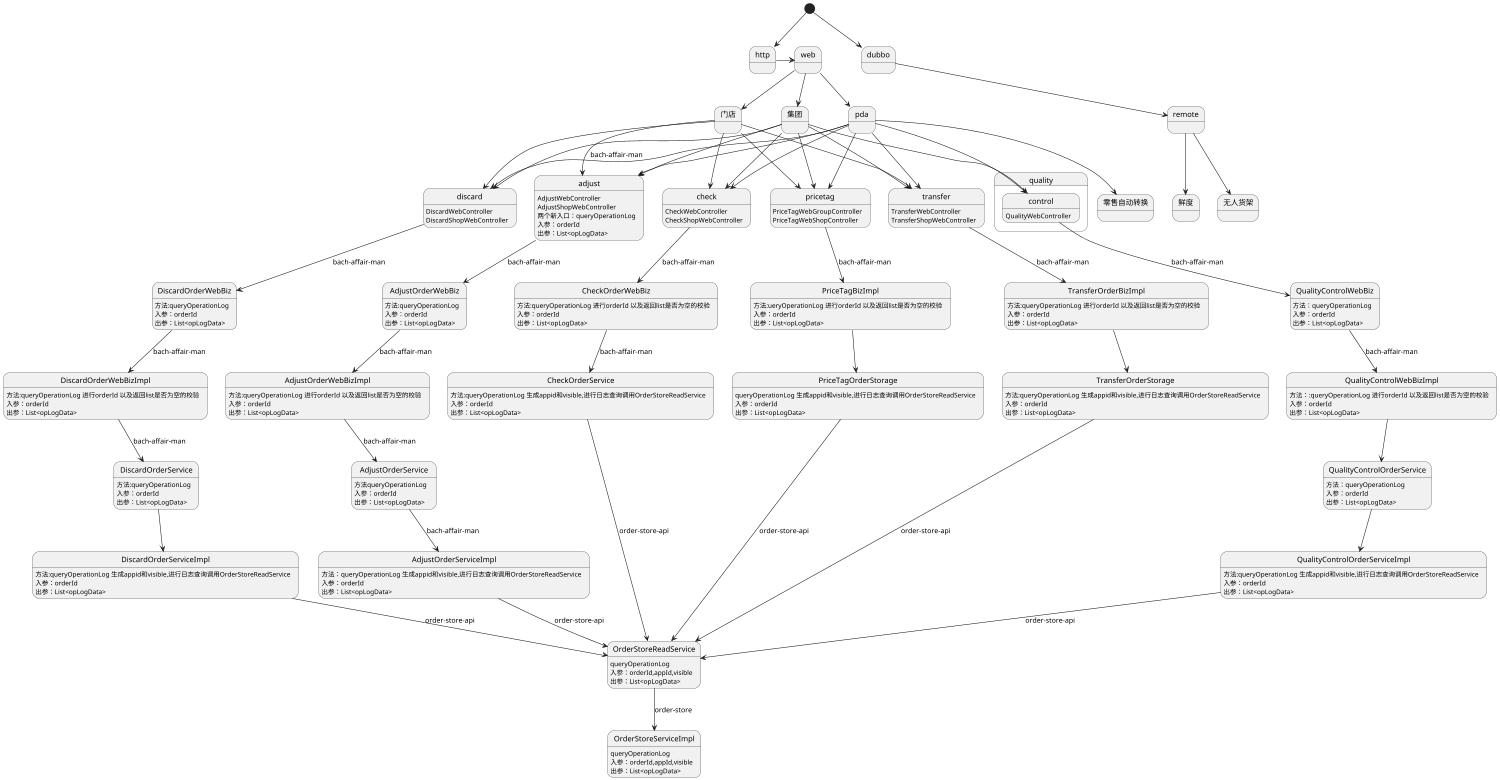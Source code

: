 @startuml
scale 1500 width
[*]-->http

[*]-->dubbo
http->web

dubbo-->remote

remote  --> 鲜度
remote  --> 无人货架
web  --> 门店



门店 -->adjust:bach-affair-man
adjust :AdjustWebController\nAdjustShopWebController\n两个新入口：queryOperationLog\n入参：orderId\n出参：List<opLogData>

adjust-->AdjustOrderWebBiz:bach-affair-man
AdjustOrderWebBiz:方法:queryOperationLog\n入参：orderId\n出参：List<opLogData>


AdjustOrderWebBiz-->AdjustOrderWebBizImpl:bach-affair-man
AdjustOrderWebBizImpl:方法:queryOperationLog 进行orderId 以及返回list是否为空的校验\n入参：orderId\n出参：List<opLogData>

AdjustOrderWebBizImpl-->AdjustOrderService:bach-affair-man
AdjustOrderService:方法queryOperationLog \n入参：orderId\n出参：List<opLogData>

AdjustOrderService-->AdjustOrderServiceImpl:bach-affair-man
AdjustOrderServiceImpl:方法：queryOperationLog 生成appid和visible,进行日志查询调用OrderStoreReadService\n入参：orderId\n出参：List<opLogData>

AdjustOrderServiceImpl-->OrderStoreReadService:order-store-api
OrderStoreReadService:queryOperationLog\n入参：orderId,appId,visible\n出参：List<opLogData>

OrderStoreReadService-->OrderStoreServiceImpl:order-store
OrderStoreServiceImpl:queryOperationLog\n入参：orderId,appId,visible\n出参：List<opLogData>



门店 -->check
check:CheckWebController\nCheckShopWebController

check-->CheckOrderWebBiz:bach-affair-man
CheckOrderWebBiz:方法:queryOperationLog 进行orderId 以及返回list是否为空的校验\n入参：orderId\n出参：List<opLogData>
CheckOrderWebBiz-->CheckOrderService:bach-affair-man
CheckOrderService:方法:queryOperationLog 生成appid和visible,进行日志查询调用OrderStoreReadService\n入参：orderId\n出参：List<opLogData>
CheckOrderService-->OrderStoreReadService:order-store-api


门店 -->discard
discard:DiscardWebController\nDiscardShopWebController
discard-->DiscardOrderWebBiz:bach-affair-man
DiscardOrderWebBiz:方法:queryOperationLog\n入参：orderId\n出参：List<opLogData>
DiscardOrderWebBiz-->DiscardOrderWebBizImpl:bach-affair-man
DiscardOrderWebBizImpl:方法:queryOperationLog 进行orderId 以及返回list是否为空的校验\n入参：orderId\n出参：List<opLogData>
DiscardOrderWebBizImpl-->DiscardOrderService:bach-affair-man
DiscardOrderService:方法:queryOperationLog\n入参：orderId\n出参：List<opLogData>
DiscardOrderService-->DiscardOrderServiceImpl
DiscardOrderServiceImpl:方法:queryOperationLog 生成appid和visible,进行日志查询调用OrderStoreReadService\n入参：orderId\n出参：List<opLogData>
DiscardOrderServiceImpl-->OrderStoreReadService:order-store-api

门店 -->pricetag
pricetag:PriceTagWebGroupController\nPriceTagWebShopController

pricetag-->PriceTagBizImpl:bach-affair-man
PriceTagBizImpl:方法:ueryOperationLog 进行orderId 以及返回list是否为空的校验\n入参：orderId\n出参：List<opLogData>
PriceTagBizImpl-->PriceTagOrderStorage
PriceTagOrderStorage:queryOperationLog 生成appid和visible,进行日志查询调用OrderStoreReadService\n入参：orderId\n出参：List<opLogData>
PriceTagOrderStorage-->OrderStoreReadService:order-store-api

门店 -->transfer
transfer : TransferWebController\nTransferShopWebController

transfer-->TransferOrderBizImpl:bach-affair-man
TransferOrderBizImpl:方法:queryOperationLog 进行orderId 以及返回list是否为空的校验\n入参：orderId\n出参：List<opLogData>
TransferOrderBizImpl-->TransferOrderStorage
TransferOrderStorage:方法:queryOperationLog 生成appid和visible,进行日志查询调用OrderStoreReadService\n入参：orderId\n出参：List<opLogData>
TransferOrderStorage-->OrderStoreReadService:order-store-api

web  --> 集团
集团 -->adjust
集团 -->check
集团 -->discard
集团 -->pricetag
集团 -->transfer
集团-->quality.control
quality.control:QualityWebController

quality.control-->QualityControlWebBiz:bach-affair-man
QualityControlWebBiz:方法：queryOperationLog\n入参：orderId\n出参：List<opLogData>
QualityControlWebBiz-->QualityControlWebBizImpl:bach-affair-man
QualityControlWebBizImpl:方法：:queryOperationLog 进行orderId 以及返回list是否为空的校验\n入参：orderId\n出参：List<opLogData>
QualityControlWebBizImpl-->QualityControlOrderService

QualityControlOrderService:方法：queryOperationLog\n入参：orderId\n出参：List<opLogData>
QualityControlOrderService-->QualityControlOrderServiceImpl
QualityControlOrderServiceImpl:方法:queryOperationLog 生成appid和visible,进行日志查询调用OrderStoreReadService\n入参：orderId\n出参：List<opLogData>
QualityControlOrderServiceImpl-->OrderStoreReadService:order-store-api

web  --> pda

pda -->adjust
pda -->check
pda -->discard
pda -->pricetag
pda -->transfer
pda-->quality.control
pda -->零售自动转换



@enduml